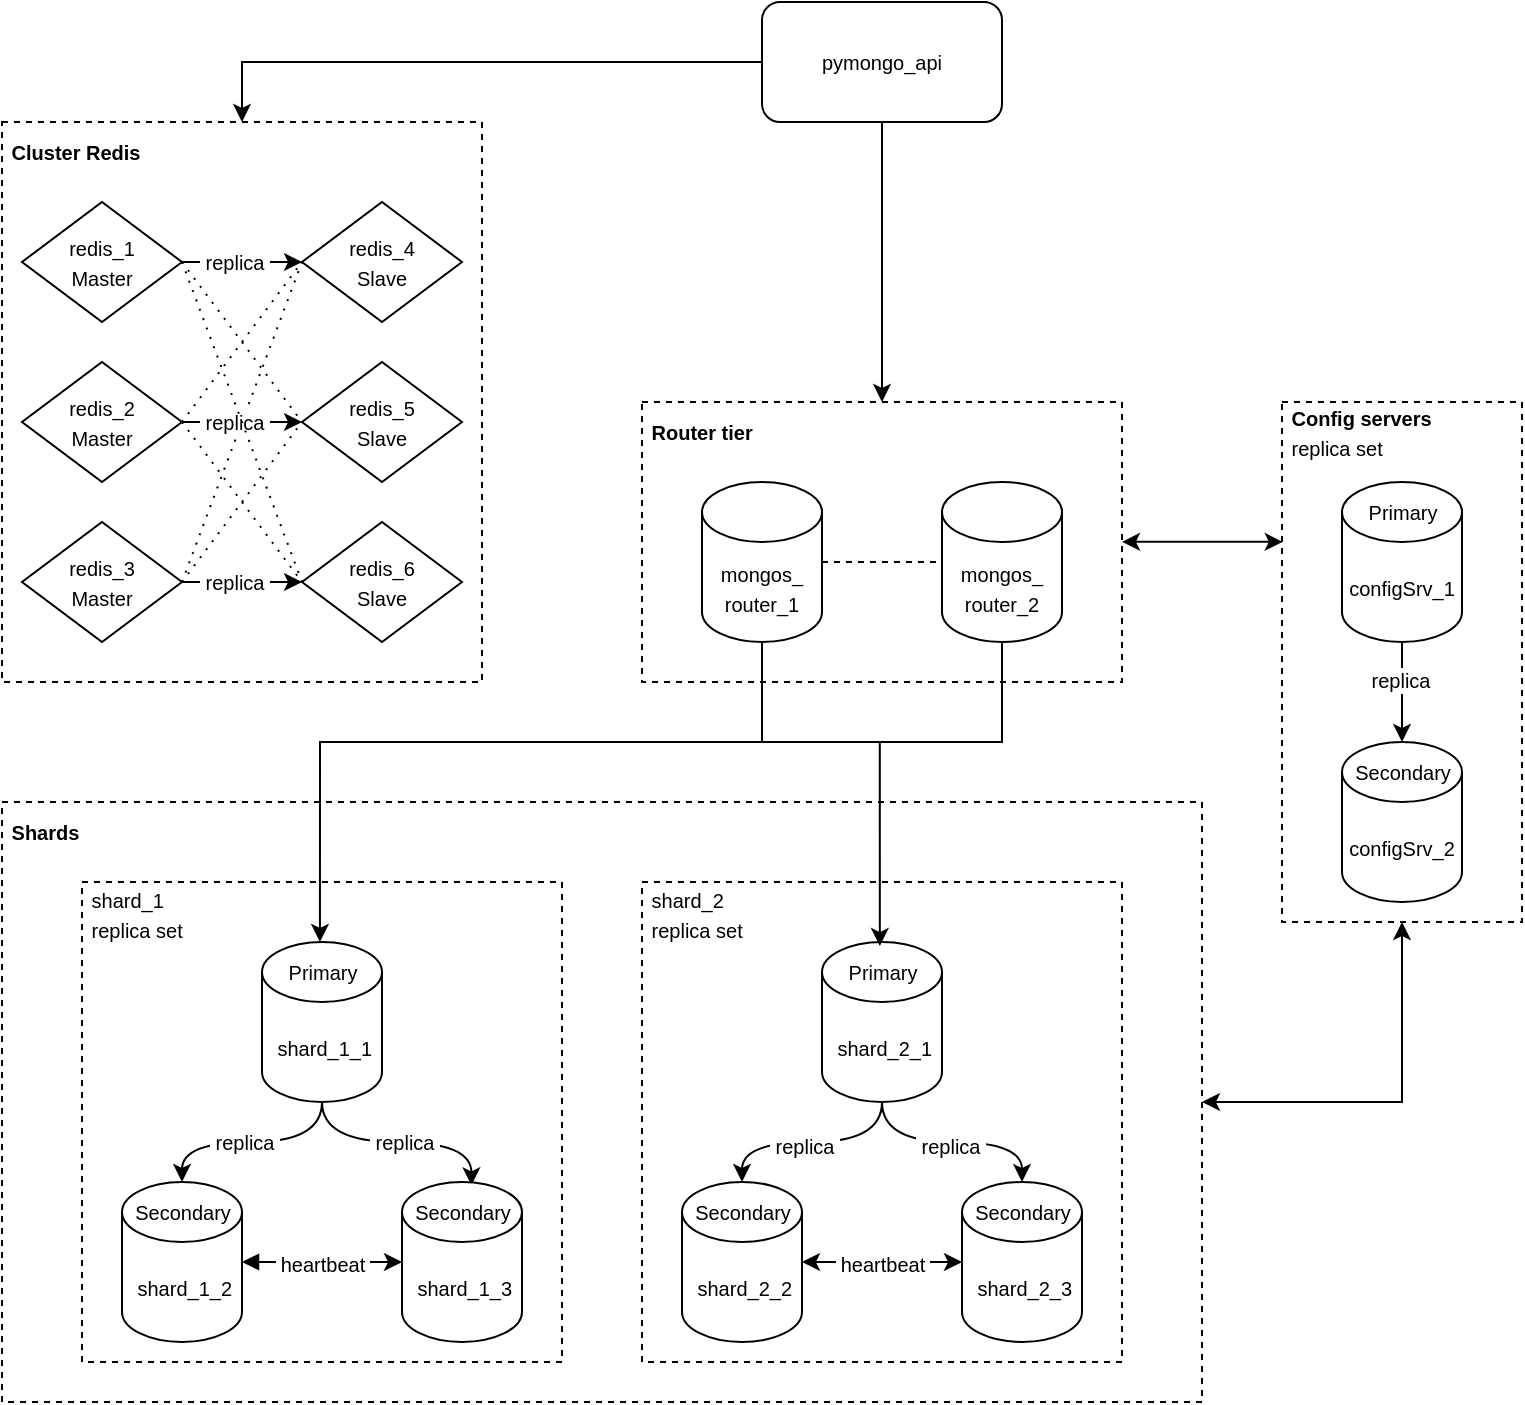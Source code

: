 <mxfile version="24.7.17">
  <diagram name="Page-1" id="-H_mtQnk-PTXWXPvYvuk">
    <mxGraphModel dx="1509" dy="880" grid="0" gridSize="10" guides="1" tooltips="1" connect="1" arrows="1" fold="1" page="1" pageScale="1" pageWidth="1169" pageHeight="827" math="0" shadow="0">
      <root>
        <mxCell id="0" />
        <mxCell id="1" parent="0" />
        <mxCell id="cGjk7bym4qa5nAbKxPeu-12" value="" style="rounded=0;whiteSpace=wrap;html=1;dashed=1;" parent="1" vertex="1">
          <mxGeometry x="160" y="440" width="600" height="300" as="geometry" />
        </mxCell>
        <mxCell id="cGjk7bym4qa5nAbKxPeu-18" value="" style="rounded=0;whiteSpace=wrap;html=1;dashed=1;" parent="1" vertex="1">
          <mxGeometry x="480" y="480" width="240" height="240" as="geometry" />
        </mxCell>
        <mxCell id="cGjk7bym4qa5nAbKxPeu-41" style="edgeStyle=orthogonalEdgeStyle;rounded=0;orthogonalLoop=1;jettySize=auto;html=1;entryX=0.5;entryY=1;entryDx=0;entryDy=0;fontFamily=Helvetica;fontSize=12;fontColor=default;startArrow=classic;startFill=1;" parent="1" source="cGjk7bym4qa5nAbKxPeu-12" target="cGjk7bym4qa5nAbKxPeu-26" edge="1">
          <mxGeometry relative="1" as="geometry" />
        </mxCell>
        <mxCell id="cGjk7bym4qa5nAbKxPeu-4" value="" style="rounded=0;whiteSpace=wrap;html=1;dashed=1;" parent="1" vertex="1">
          <mxGeometry x="480" y="240" width="240" height="140" as="geometry" />
        </mxCell>
        <mxCell id="cGjk7bym4qa5nAbKxPeu-1" value="&lt;span style=&quot;font-size: 10px; text-wrap: nowrap;&quot;&gt;mongos_&lt;br&gt;router_2&lt;/span&gt;" style="shape=cylinder3;whiteSpace=wrap;html=1;boundedLbl=1;backgroundOutline=1;size=15;" parent="1" vertex="1">
          <mxGeometry x="630" y="280" width="60" height="80" as="geometry" />
        </mxCell>
        <mxCell id="cGjk7bym4qa5nAbKxPeu-2" value="&lt;font style=&quot;font-size: 10px;&quot;&gt;&lt;span style=&quot;text-wrap: nowrap;&quot;&gt;mongos_&lt;br&gt;router_&lt;/span&gt;&lt;span style=&quot;text-wrap: nowrap; background-color: initial;&quot;&gt;1&lt;/span&gt;&lt;/font&gt;" style="shape=cylinder3;whiteSpace=wrap;html=1;boundedLbl=1;backgroundOutline=1;size=15;" parent="1" vertex="1">
          <mxGeometry x="510" y="280" width="60" height="80" as="geometry" />
        </mxCell>
        <mxCell id="cGjk7bym4qa5nAbKxPeu-6" value="&lt;b&gt;&lt;font style=&quot;font-size: 10px;&quot;&gt;&amp;nbsp;Router tier&lt;/font&gt;&lt;/b&gt;" style="text;html=1;align=left;verticalAlign=middle;resizable=0;points=[];autosize=1;strokeColor=none;fillColor=none;" parent="1" vertex="1">
          <mxGeometry x="480" y="240" width="80" height="30" as="geometry" />
        </mxCell>
        <mxCell id="cGjk7bym4qa5nAbKxPeu-32" style="edgeStyle=orthogonalEdgeStyle;rounded=0;orthogonalLoop=1;jettySize=auto;html=1;entryX=0.5;entryY=0;entryDx=0;entryDy=0;fontFamily=Helvetica;fontSize=12;fontColor=default;exitX=0.5;exitY=1;exitDx=0;exitDy=0;" parent="1" source="cGjk7bym4qa5nAbKxPeu-11" target="cGjk7bym4qa5nAbKxPeu-4" edge="1">
          <mxGeometry relative="1" as="geometry" />
        </mxCell>
        <mxCell id="R3qiFDr92ej91RDTJOvH-21" style="edgeStyle=orthogonalEdgeStyle;rounded=0;orthogonalLoop=1;jettySize=auto;html=1;entryX=0.5;entryY=0;entryDx=0;entryDy=0;" edge="1" parent="1" source="cGjk7bym4qa5nAbKxPeu-11" target="-iRQ0CDnc1YHugUF-nLz-2">
          <mxGeometry relative="1" as="geometry" />
        </mxCell>
        <mxCell id="cGjk7bym4qa5nAbKxPeu-11" value="&lt;font style=&quot;font-size: 10px;&quot;&gt;pymongo_api&lt;/font&gt;" style="rounded=1;whiteSpace=wrap;html=1;" parent="1" vertex="1">
          <mxGeometry x="540" y="40" width="120" height="60" as="geometry" />
        </mxCell>
        <mxCell id="cGjk7bym4qa5nAbKxPeu-15" value="&lt;b&gt;&lt;font style=&quot;font-size: 10px;&quot;&gt;&amp;nbsp;Shards&lt;/font&gt;&lt;/b&gt;" style="text;html=1;align=left;verticalAlign=middle;resizable=0;points=[];autosize=1;strokeColor=none;fillColor=none;" parent="1" vertex="1">
          <mxGeometry x="160" y="442" width="55" height="26" as="geometry" />
        </mxCell>
        <mxCell id="cGjk7bym4qa5nAbKxPeu-17" value="" style="rounded=0;whiteSpace=wrap;html=1;dashed=1;" parent="1" vertex="1">
          <mxGeometry x="200" y="480" width="240" height="240" as="geometry" />
        </mxCell>
        <mxCell id="eWWVPXVCPQMt0IXXM3mS-13" style="edgeStyle=orthogonalEdgeStyle;rounded=0;orthogonalLoop=1;jettySize=auto;html=1;curved=1;exitX=0.5;exitY=1;exitDx=0;exitDy=0;exitPerimeter=0;" parent="1" source="cGjk7bym4qa5nAbKxPeu-14" target="eWWVPXVCPQMt0IXXM3mS-8" edge="1">
          <mxGeometry relative="1" as="geometry" />
        </mxCell>
        <mxCell id="eWWVPXVCPQMt0IXXM3mS-16" value="&lt;span style=&quot;font-size: 10px;&quot;&gt;&amp;nbsp;replica&amp;nbsp;&lt;/span&gt;" style="edgeLabel;html=1;align=center;verticalAlign=middle;resizable=0;points=[];" parent="eWWVPXVCPQMt0IXXM3mS-13" vertex="1" connectable="0">
          <mxGeometry x="0.083" relative="1" as="geometry">
            <mxPoint as="offset" />
          </mxGeometry>
        </mxCell>
        <mxCell id="eWWVPXVCPQMt0IXXM3mS-14" style="edgeStyle=orthogonalEdgeStyle;rounded=0;orthogonalLoop=1;jettySize=auto;html=1;curved=1;entryX=0.579;entryY=0.021;entryDx=0;entryDy=0;entryPerimeter=0;exitX=0.5;exitY=1;exitDx=0;exitDy=0;exitPerimeter=0;" parent="1" source="cGjk7bym4qa5nAbKxPeu-14" target="eWWVPXVCPQMt0IXXM3mS-3" edge="1">
          <mxGeometry relative="1" as="geometry" />
        </mxCell>
        <mxCell id="eWWVPXVCPQMt0IXXM3mS-17" value="&lt;span style=&quot;font-size: 10px;&quot;&gt;&amp;nbsp;replica&amp;nbsp;&lt;/span&gt;" style="edgeLabel;html=1;align=center;verticalAlign=middle;resizable=0;points=[];" parent="eWWVPXVCPQMt0IXXM3mS-14" vertex="1" connectable="0">
          <mxGeometry x="0.037" y="1" relative="1" as="geometry">
            <mxPoint y="1" as="offset" />
          </mxGeometry>
        </mxCell>
        <mxCell id="cGjk7bym4qa5nAbKxPeu-14" value="&lt;font style=&quot;text-align: left; text-wrap: nowrap; font-size: 10px;&quot;&gt;&amp;nbsp;shard_1_1&lt;/font&gt;" style="shape=cylinder3;whiteSpace=wrap;html=1;boundedLbl=1;backgroundOutline=1;size=15;" parent="1" vertex="1">
          <mxGeometry x="290" y="510" width="60" height="80" as="geometry" />
        </mxCell>
        <mxCell id="eWWVPXVCPQMt0IXXM3mS-18" value="" style="edgeStyle=orthogonalEdgeStyle;rounded=0;orthogonalLoop=1;jettySize=auto;html=1;curved=1;exitX=0.5;exitY=1;exitDx=0;exitDy=0;exitPerimeter=0;" parent="1" source="cGjk7bym4qa5nAbKxPeu-19" target="eWWVPXVCPQMt0IXXM3mS-11" edge="1">
          <mxGeometry relative="1" as="geometry" />
        </mxCell>
        <mxCell id="eWWVPXVCPQMt0IXXM3mS-24" value="&lt;span style=&quot;font-size: 10px;&quot;&gt;&amp;nbsp;replica&amp;nbsp;&lt;/span&gt;" style="edgeLabel;html=1;align=center;verticalAlign=middle;resizable=0;points=[];" parent="eWWVPXVCPQMt0IXXM3mS-18" vertex="1" connectable="0">
          <mxGeometry x="-0.026" y="-2" relative="1" as="geometry">
            <mxPoint as="offset" />
          </mxGeometry>
        </mxCell>
        <mxCell id="cGjk7bym4qa5nAbKxPeu-19" value="&lt;span style=&quot;font-size: 10px; text-align: left; text-wrap: nowrap;&quot;&gt;&amp;nbsp;shard_2_1&lt;/span&gt;" style="shape=cylinder3;whiteSpace=wrap;html=1;boundedLbl=1;backgroundOutline=1;size=15;" parent="1" vertex="1">
          <mxGeometry x="570" y="510" width="60" height="80" as="geometry" />
        </mxCell>
        <mxCell id="cGjk7bym4qa5nAbKxPeu-24" value="&lt;font style=&quot;font-size: 10px;&quot;&gt;&amp;nbsp;shard_1&lt;/font&gt;&lt;div&gt;&lt;font style=&quot;font-size: 10px;&quot;&gt;&amp;nbsp;replica set&lt;/font&gt;&lt;/div&gt;" style="text;html=1;align=left;verticalAlign=middle;resizable=0;points=[];autosize=1;strokeColor=none;fillColor=none;" parent="1" vertex="1">
          <mxGeometry x="200" y="475" width="66" height="41" as="geometry" />
        </mxCell>
        <mxCell id="cGjk7bym4qa5nAbKxPeu-25" value="&lt;font style=&quot;font-size: 10px;&quot;&gt;&amp;nbsp;shard_2&lt;/font&gt;&lt;div&gt;&lt;font style=&quot;font-size: 10px;&quot;&gt;&amp;nbsp;replica set&lt;br&gt;&lt;/font&gt;&lt;/div&gt;" style="text;html=1;align=left;verticalAlign=middle;resizable=0;points=[];autosize=1;strokeColor=none;fillColor=none;" parent="1" vertex="1">
          <mxGeometry x="480" y="475" width="66" height="41" as="geometry" />
        </mxCell>
        <mxCell id="cGjk7bym4qa5nAbKxPeu-33" style="edgeStyle=orthogonalEdgeStyle;rounded=0;orthogonalLoop=1;jettySize=auto;html=1;entryX=0.483;entryY=0;entryDx=0;entryDy=0;fontFamily=Helvetica;fontSize=12;fontColor=default;entryPerimeter=0;exitX=0.5;exitY=1;exitDx=0;exitDy=0;exitPerimeter=0;" parent="1" source="cGjk7bym4qa5nAbKxPeu-1" target="eWWVPXVCPQMt0IXXM3mS-6" edge="1">
          <mxGeometry relative="1" as="geometry">
            <Array as="points">
              <mxPoint x="660" y="410" />
              <mxPoint x="319" y="410" />
            </Array>
          </mxGeometry>
        </mxCell>
        <mxCell id="cGjk7bym4qa5nAbKxPeu-38" style="edgeStyle=orthogonalEdgeStyle;rounded=0;orthogonalLoop=1;jettySize=auto;html=1;entryX=0;entryY=0.5;entryDx=0;entryDy=0;entryPerimeter=0;fontFamily=Helvetica;fontSize=12;fontColor=default;endArrow=none;endFill=0;dashed=1;" parent="1" source="cGjk7bym4qa5nAbKxPeu-2" target="cGjk7bym4qa5nAbKxPeu-1" edge="1">
          <mxGeometry relative="1" as="geometry" />
        </mxCell>
        <mxCell id="cGjk7bym4qa5nAbKxPeu-40" style="edgeStyle=orthogonalEdgeStyle;rounded=0;orthogonalLoop=1;jettySize=auto;html=1;fontFamily=Helvetica;fontSize=12;fontColor=default;startArrow=classic;startFill=1;entryX=0.003;entryY=0.269;entryDx=0;entryDy=0;entryPerimeter=0;" parent="1" source="cGjk7bym4qa5nAbKxPeu-4" target="cGjk7bym4qa5nAbKxPeu-26" edge="1">
          <mxGeometry relative="1" as="geometry">
            <mxPoint x="742" y="310" as="targetPoint" />
            <Array as="points">
              <mxPoint x="760" y="310" />
            </Array>
          </mxGeometry>
        </mxCell>
        <mxCell id="eWWVPXVCPQMt0IXXM3mS-2" value="&lt;span style=&quot;font-size: 10px; text-align: left; text-wrap: nowrap;&quot;&gt;&amp;nbsp;shard_1_2&lt;/span&gt;" style="shape=cylinder3;whiteSpace=wrap;html=1;boundedLbl=1;backgroundOutline=1;size=15;" parent="1" vertex="1">
          <mxGeometry x="220" y="630" width="60" height="80" as="geometry" />
        </mxCell>
        <mxCell id="eWWVPXVCPQMt0IXXM3mS-3" value="&lt;span style=&quot;font-size: 10px; text-align: left; text-wrap: nowrap;&quot;&gt;&amp;nbsp;shard_1_3&lt;/span&gt;" style="shape=cylinder3;whiteSpace=wrap;html=1;boundedLbl=1;backgroundOutline=1;size=15;" parent="1" vertex="1">
          <mxGeometry x="360" y="630" width="60" height="80" as="geometry" />
        </mxCell>
        <mxCell id="eWWVPXVCPQMt0IXXM3mS-4" value="&lt;span style=&quot;font-size: 10px; text-align: left; text-wrap: nowrap;&quot;&gt;&amp;nbsp;shard_2_2&lt;/span&gt;" style="shape=cylinder3;whiteSpace=wrap;html=1;boundedLbl=1;backgroundOutline=1;size=15;" parent="1" vertex="1">
          <mxGeometry x="500" y="630" width="60" height="80" as="geometry" />
        </mxCell>
        <mxCell id="eWWVPXVCPQMt0IXXM3mS-5" value="&lt;span style=&quot;font-size: 10px; text-align: left; text-wrap: nowrap;&quot;&gt;&amp;nbsp;shard_2_3&lt;/span&gt;" style="shape=cylinder3;whiteSpace=wrap;html=1;boundedLbl=1;backgroundOutline=1;size=15;" parent="1" vertex="1">
          <mxGeometry x="640" y="630" width="60" height="80" as="geometry" />
        </mxCell>
        <mxCell id="cGjk7bym4qa5nAbKxPeu-26" value="" style="rounded=0;whiteSpace=wrap;html=1;dashed=1;" parent="1" vertex="1">
          <mxGeometry x="800" y="240" width="120" height="260" as="geometry" />
        </mxCell>
        <mxCell id="cGjk7bym4qa5nAbKxPeu-27" value="&lt;font style=&quot;&quot;&gt;&lt;span style=&quot;font-size: 10px; text-wrap: nowrap;&quot;&gt;configSrv_&lt;/span&gt;&lt;span style=&quot;font-size: 10px; text-wrap: nowrap; background-color: initial;&quot;&gt;2&lt;/span&gt;&lt;/font&gt;" style="shape=cylinder3;whiteSpace=wrap;html=1;boundedLbl=1;backgroundOutline=1;size=15;" parent="1" vertex="1">
          <mxGeometry x="830" y="410" width="60" height="80" as="geometry" />
        </mxCell>
        <mxCell id="cGjk7bym4qa5nAbKxPeu-28" value="&lt;font style=&quot;&quot;&gt;&lt;span style=&quot;font-size: 10px; text-wrap: nowrap;&quot;&gt;configSrv_&lt;/span&gt;&lt;span style=&quot;font-size: 10px; text-wrap: nowrap; background-color: initial;&quot;&gt;1&lt;/span&gt;&lt;/font&gt;" style="shape=cylinder3;whiteSpace=wrap;html=1;boundedLbl=1;backgroundOutline=1;size=15;" parent="1" vertex="1">
          <mxGeometry x="830" y="280" width="60" height="80" as="geometry" />
        </mxCell>
        <mxCell id="cGjk7bym4qa5nAbKxPeu-29" value="&lt;b&gt;&lt;font style=&quot;font-size: 10px;&quot;&gt;&amp;nbsp;Config servers&lt;/font&gt;&lt;/b&gt;&lt;div&gt;&lt;span style=&quot;font-size: 10px;&quot;&gt;&amp;nbsp;replica set&lt;/span&gt;&lt;b&gt;&lt;font style=&quot;font-size: 10px;&quot;&gt;&lt;br&gt;&lt;/font&gt;&lt;/b&gt;&lt;/div&gt;" style="text;html=1;align=left;verticalAlign=middle;resizable=0;points=[];autosize=1;strokeColor=none;fillColor=none;" parent="1" vertex="1">
          <mxGeometry x="800" y="235" width="100" height="40" as="geometry" />
        </mxCell>
        <mxCell id="0UDmz_ZoNjr8VlJtx50Z-2" style="edgeStyle=orthogonalEdgeStyle;rounded=0;orthogonalLoop=1;jettySize=auto;html=1;entryX=0.5;entryY=0;entryDx=0;entryDy=0;entryPerimeter=0;" parent="1" source="cGjk7bym4qa5nAbKxPeu-28" target="cGjk7bym4qa5nAbKxPeu-27" edge="1">
          <mxGeometry relative="1" as="geometry" />
        </mxCell>
        <mxCell id="0UDmz_ZoNjr8VlJtx50Z-3" value="&lt;font style=&quot;font-size: 10px;&quot;&gt;replica&lt;/font&gt;" style="edgeLabel;html=1;align=center;verticalAlign=middle;resizable=0;points=[];" parent="0UDmz_ZoNjr8VlJtx50Z-2" vertex="1" connectable="0">
          <mxGeometry x="-0.04" y="-1" relative="1" as="geometry">
            <mxPoint y="-5" as="offset" />
          </mxGeometry>
        </mxCell>
        <mxCell id="0UDmz_ZoNjr8VlJtx50Z-4" value="&lt;font style=&quot;font-size: 10px;&quot;&gt;Primary&lt;/font&gt;" style="text;html=1;align=center;verticalAlign=middle;resizable=0;points=[];autosize=1;strokeColor=none;fillColor=none;" parent="1" vertex="1">
          <mxGeometry x="830" y="280" width="60" height="30" as="geometry" />
        </mxCell>
        <mxCell id="0UDmz_ZoNjr8VlJtx50Z-5" value="&lt;font style=&quot;font-size: 10px;&quot;&gt;Secondary&lt;/font&gt;" style="text;html=1;align=center;verticalAlign=middle;resizable=0;points=[];autosize=1;strokeColor=none;fillColor=none;" parent="1" vertex="1">
          <mxGeometry x="825" y="410" width="70" height="30" as="geometry" />
        </mxCell>
        <mxCell id="eWWVPXVCPQMt0IXXM3mS-6" value="&lt;font style=&quot;font-size: 10px;&quot;&gt;Primary&lt;/font&gt;" style="text;html=1;align=center;verticalAlign=middle;resizable=0;points=[];autosize=1;strokeColor=none;fillColor=none;" parent="1" vertex="1">
          <mxGeometry x="290" y="510" width="60" height="30" as="geometry" />
        </mxCell>
        <mxCell id="eWWVPXVCPQMt0IXXM3mS-7" value="&lt;font style=&quot;font-size: 10px;&quot;&gt;Primary&lt;/font&gt;" style="text;html=1;align=center;verticalAlign=middle;resizable=0;points=[];autosize=1;strokeColor=none;fillColor=none;" parent="1" vertex="1">
          <mxGeometry x="570" y="510" width="60" height="30" as="geometry" />
        </mxCell>
        <mxCell id="eWWVPXVCPQMt0IXXM3mS-8" value="&lt;font style=&quot;font-size: 10px;&quot;&gt;Secondary&lt;/font&gt;" style="text;html=1;align=center;verticalAlign=middle;resizable=0;points=[];autosize=1;strokeColor=none;fillColor=none;" parent="1" vertex="1">
          <mxGeometry x="215" y="630" width="70" height="30" as="geometry" />
        </mxCell>
        <mxCell id="eWWVPXVCPQMt0IXXM3mS-9" value="&lt;font style=&quot;font-size: 10px;&quot;&gt;Secondary&lt;/font&gt;" style="text;html=1;align=center;verticalAlign=middle;resizable=0;points=[];autosize=1;strokeColor=none;fillColor=none;" parent="1" vertex="1">
          <mxGeometry x="355" y="630" width="70" height="30" as="geometry" />
        </mxCell>
        <mxCell id="eWWVPXVCPQMt0IXXM3mS-10" value="&lt;font style=&quot;font-size: 10px;&quot;&gt;Secondary&lt;/font&gt;" style="text;html=1;align=center;verticalAlign=middle;resizable=0;points=[];autosize=1;strokeColor=none;fillColor=none;" parent="1" vertex="1">
          <mxGeometry x="495" y="630" width="70" height="30" as="geometry" />
        </mxCell>
        <mxCell id="eWWVPXVCPQMt0IXXM3mS-11" value="&lt;font style=&quot;font-size: 10px;&quot;&gt;Secondary&lt;/font&gt;" style="text;html=1;align=center;verticalAlign=middle;resizable=0;points=[];autosize=1;strokeColor=none;fillColor=none;" parent="1" vertex="1">
          <mxGeometry x="635" y="630" width="70" height="30" as="geometry" />
        </mxCell>
        <mxCell id="eWWVPXVCPQMt0IXXM3mS-20" style="edgeStyle=orthogonalEdgeStyle;rounded=0;orthogonalLoop=1;jettySize=auto;html=1;entryX=0.5;entryY=0;entryDx=0;entryDy=0;entryPerimeter=0;curved=1;exitX=0.5;exitY=1;exitDx=0;exitDy=0;exitPerimeter=0;" parent="1" source="cGjk7bym4qa5nAbKxPeu-19" target="eWWVPXVCPQMt0IXXM3mS-10" edge="1">
          <mxGeometry relative="1" as="geometry" />
        </mxCell>
        <mxCell id="eWWVPXVCPQMt0IXXM3mS-23" value="&lt;span style=&quot;font-size: 10px;&quot;&gt;&amp;nbsp;replica&amp;nbsp;&lt;/span&gt;" style="edgeLabel;html=1;align=center;verticalAlign=middle;resizable=0;points=[];" parent="eWWVPXVCPQMt0IXXM3mS-20" vertex="1" connectable="0">
          <mxGeometry x="0.083" y="2" relative="1" as="geometry">
            <mxPoint as="offset" />
          </mxGeometry>
        </mxCell>
        <mxCell id="eWWVPXVCPQMt0IXXM3mS-27" style="edgeStyle=orthogonalEdgeStyle;rounded=0;orthogonalLoop=1;jettySize=auto;html=1;entryX=0;entryY=0.5;entryDx=0;entryDy=0;entryPerimeter=0;startArrow=block;startFill=1;" parent="1" source="eWWVPXVCPQMt0IXXM3mS-2" target="eWWVPXVCPQMt0IXXM3mS-3" edge="1">
          <mxGeometry relative="1" as="geometry" />
        </mxCell>
        <mxCell id="eWWVPXVCPQMt0IXXM3mS-28" value="&lt;font style=&quot;font-size: 10px;&quot;&gt;&amp;nbsp;heartbeat&amp;nbsp;&lt;/font&gt;" style="edgeLabel;html=1;align=center;verticalAlign=middle;resizable=0;points=[];" parent="eWWVPXVCPQMt0IXXM3mS-27" vertex="1" connectable="0">
          <mxGeometry x="-0.156" y="-1" relative="1" as="geometry">
            <mxPoint x="6" as="offset" />
          </mxGeometry>
        </mxCell>
        <mxCell id="eWWVPXVCPQMt0IXXM3mS-29" style="edgeStyle=orthogonalEdgeStyle;rounded=0;orthogonalLoop=1;jettySize=auto;html=1;entryX=0;entryY=0.5;entryDx=0;entryDy=0;entryPerimeter=0;startArrow=classic;startFill=1;" parent="1" source="eWWVPXVCPQMt0IXXM3mS-4" target="eWWVPXVCPQMt0IXXM3mS-5" edge="1">
          <mxGeometry relative="1" as="geometry" />
        </mxCell>
        <mxCell id="eWWVPXVCPQMt0IXXM3mS-30" value="&lt;font style=&quot;font-size: 10px;&quot;&gt;&amp;nbsp;heartbeat&amp;nbsp;&lt;/font&gt;" style="edgeLabel;html=1;align=center;verticalAlign=middle;resizable=0;points=[];" parent="eWWVPXVCPQMt0IXXM3mS-29" vertex="1" connectable="0">
          <mxGeometry x="-0.07" y="-1" relative="1" as="geometry">
            <mxPoint x="3" as="offset" />
          </mxGeometry>
        </mxCell>
        <mxCell id="-iRQ0CDnc1YHugUF-nLz-2" value="" style="rounded=0;whiteSpace=wrap;html=1;dashed=1;" parent="1" vertex="1">
          <mxGeometry x="160" y="100" width="240" height="280" as="geometry" />
        </mxCell>
        <mxCell id="-iRQ0CDnc1YHugUF-nLz-3" value="&lt;b&gt;&lt;font style=&quot;font-size: 10px;&quot;&gt;&amp;nbsp;Cluster Redis&lt;/font&gt;&lt;/b&gt;" style="text;html=1;align=left;verticalAlign=middle;resizable=0;points=[];autosize=1;strokeColor=none;fillColor=none;" parent="1" vertex="1">
          <mxGeometry x="160" y="100" width="90" height="30" as="geometry" />
        </mxCell>
        <mxCell id="R3qiFDr92ej91RDTJOvH-1" style="edgeStyle=orthogonalEdgeStyle;rounded=0;orthogonalLoop=1;jettySize=auto;html=1;entryX=0.482;entryY=0.067;entryDx=0;entryDy=0;entryPerimeter=0;" edge="1" parent="1" source="cGjk7bym4qa5nAbKxPeu-2" target="eWWVPXVCPQMt0IXXM3mS-7">
          <mxGeometry relative="1" as="geometry">
            <Array as="points">
              <mxPoint x="540" y="410" />
              <mxPoint x="599" y="410" />
            </Array>
          </mxGeometry>
        </mxCell>
        <mxCell id="R3qiFDr92ej91RDTJOvH-2" value="&lt;span style=&quot;font-size: 10px;&quot;&gt;redis_6&lt;br&gt;&lt;/span&gt;&lt;span style=&quot;font-size: 10px;&quot;&gt;Slave&lt;/span&gt;&lt;span style=&quot;font-size: 10px;&quot;&gt;&lt;br&gt;&lt;/span&gt;" style="rhombus;whiteSpace=wrap;html=1;" vertex="1" parent="1">
          <mxGeometry x="310" y="300" width="80" height="60" as="geometry" />
        </mxCell>
        <mxCell id="R3qiFDr92ej91RDTJOvH-11" style="edgeStyle=orthogonalEdgeStyle;rounded=0;orthogonalLoop=1;jettySize=auto;html=1;entryX=0;entryY=0.5;entryDx=0;entryDy=0;" edge="1" parent="1" source="R3qiFDr92ej91RDTJOvH-4" target="R3qiFDr92ej91RDTJOvH-2">
          <mxGeometry relative="1" as="geometry" />
        </mxCell>
        <mxCell id="R3qiFDr92ej91RDTJOvH-14" value="&lt;font style=&quot;font-size: 10px;&quot;&gt;&amp;nbsp;replica&amp;nbsp;&lt;/font&gt;" style="edgeLabel;html=1;align=center;verticalAlign=middle;resizable=0;points=[];" vertex="1" connectable="0" parent="R3qiFDr92ej91RDTJOvH-11">
          <mxGeometry x="-0.044" relative="1" as="geometry">
            <mxPoint x="-3" as="offset" />
          </mxGeometry>
        </mxCell>
        <mxCell id="R3qiFDr92ej91RDTJOvH-19" style="rounded=0;orthogonalLoop=1;jettySize=auto;html=1;dashed=1;dashPattern=1 4;endArrow=none;endFill=0;exitX=1;exitY=0.5;exitDx=0;exitDy=0;" edge="1" parent="1" source="R3qiFDr92ej91RDTJOvH-4">
          <mxGeometry relative="1" as="geometry">
            <mxPoint x="310" y="170" as="targetPoint" />
          </mxGeometry>
        </mxCell>
        <mxCell id="R3qiFDr92ej91RDTJOvH-20" style="rounded=0;orthogonalLoop=1;jettySize=auto;html=1;entryX=0;entryY=0.5;entryDx=0;entryDy=0;dashed=1;dashPattern=1 4;endArrow=none;endFill=0;exitX=1;exitY=0.5;exitDx=0;exitDy=0;" edge="1" parent="1" source="R3qiFDr92ej91RDTJOvH-4" target="R3qiFDr92ej91RDTJOvH-5">
          <mxGeometry relative="1" as="geometry" />
        </mxCell>
        <mxCell id="R3qiFDr92ej91RDTJOvH-4" value="&lt;span style=&quot;font-size: 10px;&quot;&gt;redis_3&lt;br&gt;&lt;/span&gt;&lt;span style=&quot;font-size: 10px;&quot;&gt;Master&lt;/span&gt;&lt;span style=&quot;font-size: 10px;&quot;&gt;&lt;br&gt;&lt;/span&gt;" style="rhombus;whiteSpace=wrap;html=1;" vertex="1" parent="1">
          <mxGeometry x="170" y="300" width="80" height="60" as="geometry" />
        </mxCell>
        <mxCell id="R3qiFDr92ej91RDTJOvH-5" value="&lt;span style=&quot;font-size: 10px;&quot;&gt;redis_5&lt;br&gt;&lt;/span&gt;&lt;span style=&quot;font-size: 10px;&quot;&gt;Slave&lt;/span&gt;&lt;span style=&quot;font-size: 10px;&quot;&gt;&lt;br&gt;&lt;/span&gt;" style="rhombus;whiteSpace=wrap;html=1;" vertex="1" parent="1">
          <mxGeometry x="310" y="220" width="80" height="60" as="geometry" />
        </mxCell>
        <mxCell id="R3qiFDr92ej91RDTJOvH-10" style="edgeStyle=orthogonalEdgeStyle;rounded=0;orthogonalLoop=1;jettySize=auto;html=1;entryX=0;entryY=0.5;entryDx=0;entryDy=0;" edge="1" parent="1" source="R3qiFDr92ej91RDTJOvH-6" target="R3qiFDr92ej91RDTJOvH-5">
          <mxGeometry relative="1" as="geometry" />
        </mxCell>
        <mxCell id="R3qiFDr92ej91RDTJOvH-13" value="&lt;font style=&quot;font-size: 10px;&quot;&gt;&amp;nbsp;replica&amp;nbsp;&lt;/font&gt;" style="edgeLabel;html=1;align=center;verticalAlign=middle;resizable=0;points=[];" vertex="1" connectable="0" parent="R3qiFDr92ej91RDTJOvH-10">
          <mxGeometry x="-0.211" relative="1" as="geometry">
            <mxPoint x="2" as="offset" />
          </mxGeometry>
        </mxCell>
        <mxCell id="R3qiFDr92ej91RDTJOvH-17" style="rounded=0;orthogonalLoop=1;jettySize=auto;html=1;dashed=1;dashPattern=1 4;endArrow=none;endFill=0;" edge="1" parent="1">
          <mxGeometry relative="1" as="geometry">
            <mxPoint x="310" y="170" as="targetPoint" />
            <mxPoint x="250" y="250" as="sourcePoint" />
          </mxGeometry>
        </mxCell>
        <mxCell id="R3qiFDr92ej91RDTJOvH-18" style="rounded=0;orthogonalLoop=1;jettySize=auto;html=1;dashed=1;dashPattern=1 4;endArrow=none;endFill=0;exitX=1;exitY=0.5;exitDx=0;exitDy=0;" edge="1" parent="1" source="R3qiFDr92ej91RDTJOvH-6">
          <mxGeometry relative="1" as="geometry">
            <mxPoint x="310" y="330" as="targetPoint" />
          </mxGeometry>
        </mxCell>
        <mxCell id="R3qiFDr92ej91RDTJOvH-6" value="&lt;span style=&quot;font-size: 10px;&quot;&gt;redis_2&lt;/span&gt;&lt;div&gt;&lt;span style=&quot;font-size: 10px;&quot;&gt;Master&lt;/span&gt;&lt;br&gt;&lt;/div&gt;" style="rhombus;whiteSpace=wrap;html=1;" vertex="1" parent="1">
          <mxGeometry x="170" y="220" width="80" height="60" as="geometry" />
        </mxCell>
        <mxCell id="R3qiFDr92ej91RDTJOvH-7" value="&lt;span style=&quot;font-size: 10px;&quot;&gt;redis_4&lt;br&gt;Slave&lt;/span&gt;" style="rhombus;whiteSpace=wrap;html=1;" vertex="1" parent="1">
          <mxGeometry x="310" y="140" width="80" height="60" as="geometry" />
        </mxCell>
        <mxCell id="R3qiFDr92ej91RDTJOvH-9" style="edgeStyle=orthogonalEdgeStyle;rounded=0;orthogonalLoop=1;jettySize=auto;html=1;entryX=0;entryY=0.5;entryDx=0;entryDy=0;" edge="1" parent="1" source="R3qiFDr92ej91RDTJOvH-8" target="R3qiFDr92ej91RDTJOvH-7">
          <mxGeometry relative="1" as="geometry" />
        </mxCell>
        <mxCell id="R3qiFDr92ej91RDTJOvH-12" value="&lt;font style=&quot;font-size: 10px;&quot;&gt;&amp;nbsp;replica&amp;nbsp;&lt;/font&gt;" style="edgeLabel;html=1;align=center;verticalAlign=middle;resizable=0;points=[];" vertex="1" connectable="0" parent="R3qiFDr92ej91RDTJOvH-9">
          <mxGeometry x="0.093" y="-1" relative="1" as="geometry">
            <mxPoint x="-7" y="-1" as="offset" />
          </mxGeometry>
        </mxCell>
        <mxCell id="R3qiFDr92ej91RDTJOvH-15" style="rounded=0;orthogonalLoop=1;jettySize=auto;html=1;entryX=0;entryY=0.5;entryDx=0;entryDy=0;exitX=1;exitY=0.5;exitDx=0;exitDy=0;dashed=1;dashPattern=1 4;endArrow=none;endFill=0;" edge="1" parent="1" source="R3qiFDr92ej91RDTJOvH-8" target="R3qiFDr92ej91RDTJOvH-5">
          <mxGeometry relative="1" as="geometry" />
        </mxCell>
        <mxCell id="R3qiFDr92ej91RDTJOvH-16" style="rounded=0;orthogonalLoop=1;jettySize=auto;html=1;entryX=0;entryY=0.5;entryDx=0;entryDy=0;dashed=1;dashPattern=1 4;endArrow=none;endFill=0;" edge="1" parent="1" target="R3qiFDr92ej91RDTJOvH-2">
          <mxGeometry relative="1" as="geometry">
            <mxPoint x="250" y="170" as="sourcePoint" />
          </mxGeometry>
        </mxCell>
        <mxCell id="R3qiFDr92ej91RDTJOvH-8" value="&lt;font style=&quot;font-size: 10px;&quot;&gt;redis_1&lt;/font&gt;&lt;div&gt;&lt;font style=&quot;font-size: 10px;&quot;&gt;Master&lt;/font&gt;&lt;/div&gt;" style="rhombus;whiteSpace=wrap;html=1;" vertex="1" parent="1">
          <mxGeometry x="170" y="140" width="80" height="60" as="geometry" />
        </mxCell>
      </root>
    </mxGraphModel>
  </diagram>
</mxfile>
